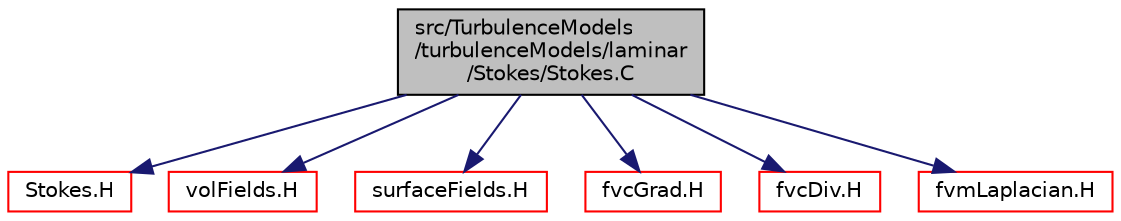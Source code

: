 digraph "src/TurbulenceModels/turbulenceModels/laminar/Stokes/Stokes.C"
{
  bgcolor="transparent";
  edge [fontname="Helvetica",fontsize="10",labelfontname="Helvetica",labelfontsize="10"];
  node [fontname="Helvetica",fontsize="10",shape=record];
  Node0 [label="src/TurbulenceModels\l/turbulenceModels/laminar\l/Stokes/Stokes.C",height=0.2,width=0.4,color="black", fillcolor="grey75", style="filled", fontcolor="black"];
  Node0 -> Node1 [color="midnightblue",fontsize="10",style="solid",fontname="Helvetica"];
  Node1 [label="Stokes.H",height=0.2,width=0.4,color="red",URL="$a17936.html"];
  Node0 -> Node129 [color="midnightblue",fontsize="10",style="solid",fontname="Helvetica"];
  Node129 [label="volFields.H",height=0.2,width=0.4,color="red",URL="$a02912.html"];
  Node0 -> Node331 [color="midnightblue",fontsize="10",style="solid",fontname="Helvetica"];
  Node331 [label="surfaceFields.H",height=0.2,width=0.4,color="red",URL="$a02897.html",tooltip="Foam::surfaceFields. "];
  Node0 -> Node338 [color="midnightblue",fontsize="10",style="solid",fontname="Helvetica"];
  Node338 [label="fvcGrad.H",height=0.2,width=0.4,color="red",URL="$a03149.html",tooltip="Calculate the gradient of the given field. "];
  Node0 -> Node339 [color="midnightblue",fontsize="10",style="solid",fontname="Helvetica"];
  Node339 [label="fvcDiv.H",height=0.2,width=0.4,color="red",URL="$a03134.html",tooltip="Calculate the divergence of the given field. "];
  Node0 -> Node340 [color="midnightblue",fontsize="10",style="solid",fontname="Helvetica"];
  Node340 [label="fvmLaplacian.H",height=0.2,width=0.4,color="red",URL="$a03248.html",tooltip="Calculate the matrix for the laplacian of the field. "];
}
